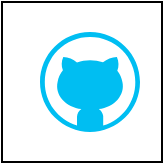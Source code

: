<mxfile version="22.1.3" type="github">
  <diagram name="Page-1" id="_5uVcx3hcnxgCabx5ODg">
    <mxGraphModel dx="984" dy="544" grid="1" gridSize="10" guides="1" tooltips="1" connect="1" arrows="1" fold="1" page="1" pageScale="1" pageWidth="827" pageHeight="1169" math="0" shadow="0">
      <root>
        <mxCell id="0" />
        <mxCell id="1" parent="0" />
        <mxCell id="cAvpwJD1ChazQM7GbEas-1" value="" style="whiteSpace=wrap;html=1;aspect=fixed;" vertex="1" parent="1">
          <mxGeometry x="370" y="240" width="80" height="80" as="geometry" />
        </mxCell>
        <mxCell id="cAvpwJD1ChazQM7GbEas-2" value="" style="verticalLabelPosition=bottom;html=1;verticalAlign=top;align=center;strokeColor=none;fillColor=#00BEF2;shape=mxgraph.azure.github_code;pointerEvents=1;" vertex="1" parent="1">
          <mxGeometry x="389" y="255" width="50" height="50" as="geometry" />
        </mxCell>
      </root>
    </mxGraphModel>
  </diagram>
</mxfile>
